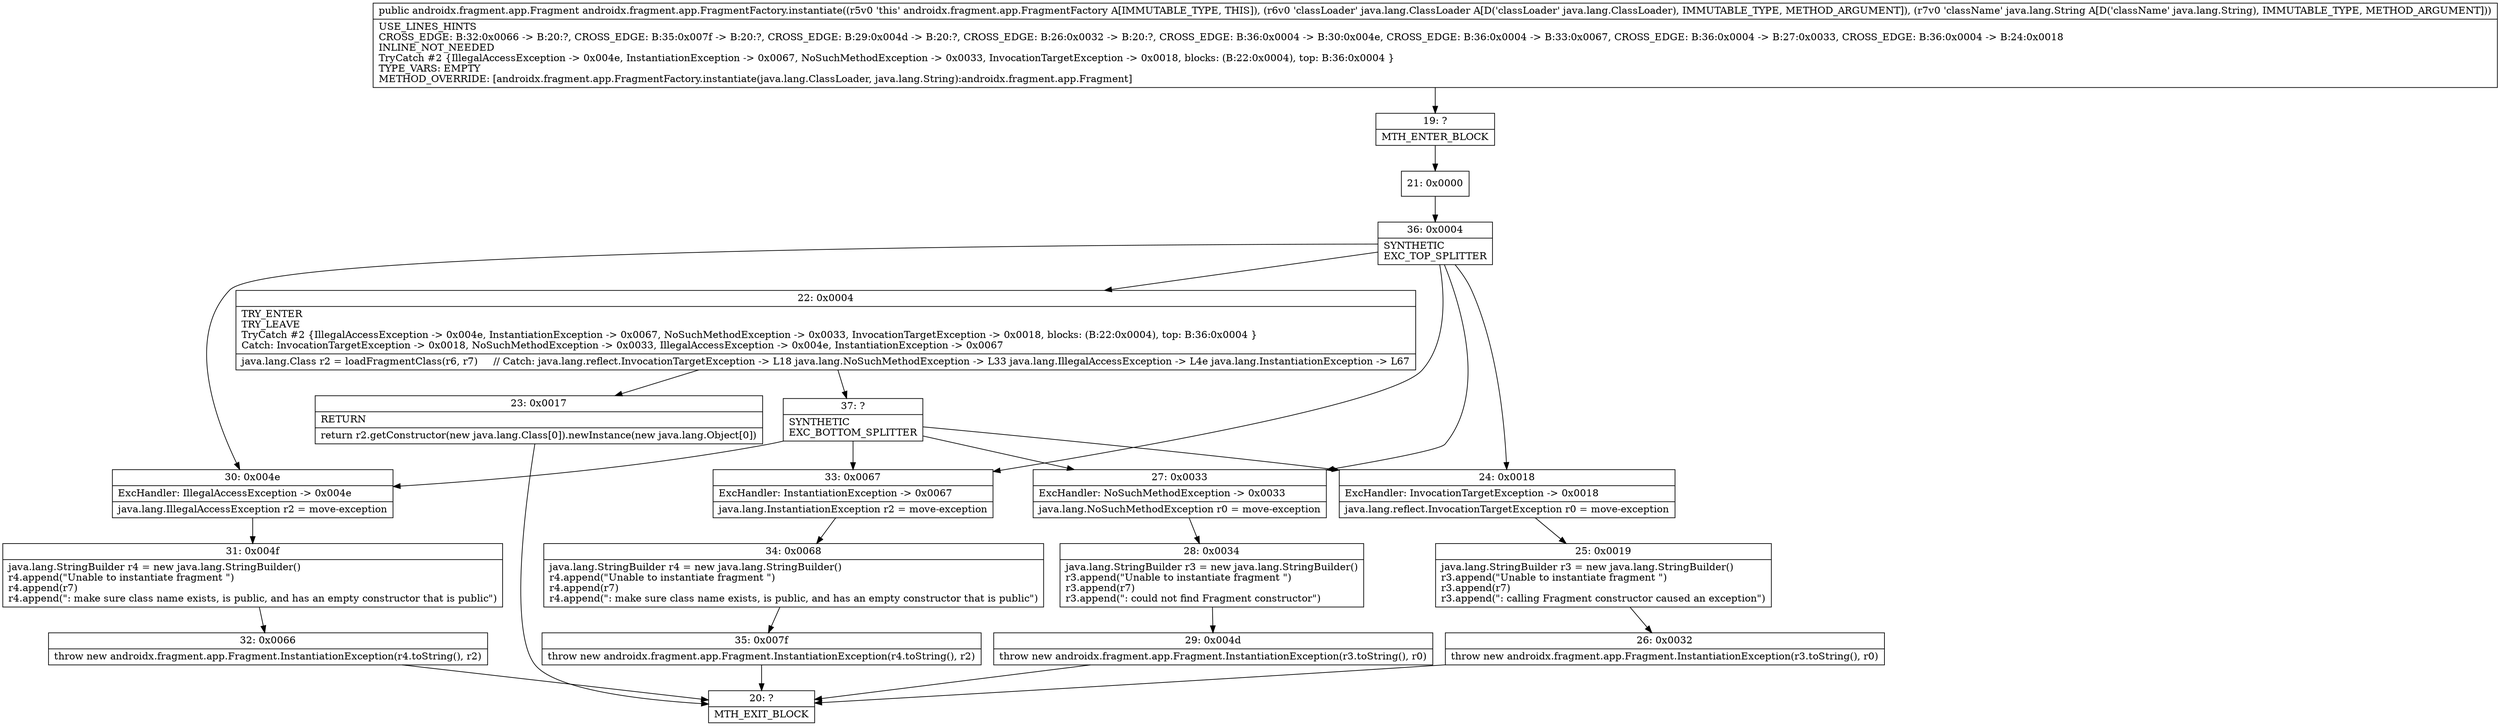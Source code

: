 digraph "CFG forandroidx.fragment.app.FragmentFactory.instantiate(Ljava\/lang\/ClassLoader;Ljava\/lang\/String;)Landroidx\/fragment\/app\/Fragment;" {
Node_19 [shape=record,label="{19\:\ ?|MTH_ENTER_BLOCK\l}"];
Node_21 [shape=record,label="{21\:\ 0x0000}"];
Node_36 [shape=record,label="{36\:\ 0x0004|SYNTHETIC\lEXC_TOP_SPLITTER\l}"];
Node_22 [shape=record,label="{22\:\ 0x0004|TRY_ENTER\lTRY_LEAVE\lTryCatch #2 \{IllegalAccessException \-\> 0x004e, InstantiationException \-\> 0x0067, NoSuchMethodException \-\> 0x0033, InvocationTargetException \-\> 0x0018, blocks: (B:22:0x0004), top: B:36:0x0004 \}\lCatch: InvocationTargetException \-\> 0x0018, NoSuchMethodException \-\> 0x0033, IllegalAccessException \-\> 0x004e, InstantiationException \-\> 0x0067\l|java.lang.Class r2 = loadFragmentClass(r6, r7)     \/\/ Catch: java.lang.reflect.InvocationTargetException \-\> L18 java.lang.NoSuchMethodException \-\> L33 java.lang.IllegalAccessException \-\> L4e java.lang.InstantiationException \-\> L67\l}"];
Node_23 [shape=record,label="{23\:\ 0x0017|RETURN\l|return r2.getConstructor(new java.lang.Class[0]).newInstance(new java.lang.Object[0])\l}"];
Node_20 [shape=record,label="{20\:\ ?|MTH_EXIT_BLOCK\l}"];
Node_37 [shape=record,label="{37\:\ ?|SYNTHETIC\lEXC_BOTTOM_SPLITTER\l}"];
Node_30 [shape=record,label="{30\:\ 0x004e|ExcHandler: IllegalAccessException \-\> 0x004e\l|java.lang.IllegalAccessException r2 = move\-exception\l}"];
Node_31 [shape=record,label="{31\:\ 0x004f|java.lang.StringBuilder r4 = new java.lang.StringBuilder()\lr4.append(\"Unable to instantiate fragment \")\lr4.append(r7)\lr4.append(\": make sure class name exists, is public, and has an empty constructor that is public\")\l}"];
Node_32 [shape=record,label="{32\:\ 0x0066|throw new androidx.fragment.app.Fragment.InstantiationException(r4.toString(), r2)\l}"];
Node_33 [shape=record,label="{33\:\ 0x0067|ExcHandler: InstantiationException \-\> 0x0067\l|java.lang.InstantiationException r2 = move\-exception\l}"];
Node_34 [shape=record,label="{34\:\ 0x0068|java.lang.StringBuilder r4 = new java.lang.StringBuilder()\lr4.append(\"Unable to instantiate fragment \")\lr4.append(r7)\lr4.append(\": make sure class name exists, is public, and has an empty constructor that is public\")\l}"];
Node_35 [shape=record,label="{35\:\ 0x007f|throw new androidx.fragment.app.Fragment.InstantiationException(r4.toString(), r2)\l}"];
Node_27 [shape=record,label="{27\:\ 0x0033|ExcHandler: NoSuchMethodException \-\> 0x0033\l|java.lang.NoSuchMethodException r0 = move\-exception\l}"];
Node_28 [shape=record,label="{28\:\ 0x0034|java.lang.StringBuilder r3 = new java.lang.StringBuilder()\lr3.append(\"Unable to instantiate fragment \")\lr3.append(r7)\lr3.append(\": could not find Fragment constructor\")\l}"];
Node_29 [shape=record,label="{29\:\ 0x004d|throw new androidx.fragment.app.Fragment.InstantiationException(r3.toString(), r0)\l}"];
Node_24 [shape=record,label="{24\:\ 0x0018|ExcHandler: InvocationTargetException \-\> 0x0018\l|java.lang.reflect.InvocationTargetException r0 = move\-exception\l}"];
Node_25 [shape=record,label="{25\:\ 0x0019|java.lang.StringBuilder r3 = new java.lang.StringBuilder()\lr3.append(\"Unable to instantiate fragment \")\lr3.append(r7)\lr3.append(\": calling Fragment constructor caused an exception\")\l}"];
Node_26 [shape=record,label="{26\:\ 0x0032|throw new androidx.fragment.app.Fragment.InstantiationException(r3.toString(), r0)\l}"];
MethodNode[shape=record,label="{public androidx.fragment.app.Fragment androidx.fragment.app.FragmentFactory.instantiate((r5v0 'this' androidx.fragment.app.FragmentFactory A[IMMUTABLE_TYPE, THIS]), (r6v0 'classLoader' java.lang.ClassLoader A[D('classLoader' java.lang.ClassLoader), IMMUTABLE_TYPE, METHOD_ARGUMENT]), (r7v0 'className' java.lang.String A[D('className' java.lang.String), IMMUTABLE_TYPE, METHOD_ARGUMENT]))  | USE_LINES_HINTS\lCROSS_EDGE: B:32:0x0066 \-\> B:20:?, CROSS_EDGE: B:35:0x007f \-\> B:20:?, CROSS_EDGE: B:29:0x004d \-\> B:20:?, CROSS_EDGE: B:26:0x0032 \-\> B:20:?, CROSS_EDGE: B:36:0x0004 \-\> B:30:0x004e, CROSS_EDGE: B:36:0x0004 \-\> B:33:0x0067, CROSS_EDGE: B:36:0x0004 \-\> B:27:0x0033, CROSS_EDGE: B:36:0x0004 \-\> B:24:0x0018\lINLINE_NOT_NEEDED\lTryCatch #2 \{IllegalAccessException \-\> 0x004e, InstantiationException \-\> 0x0067, NoSuchMethodException \-\> 0x0033, InvocationTargetException \-\> 0x0018, blocks: (B:22:0x0004), top: B:36:0x0004 \}\lTYPE_VARS: EMPTY\lMETHOD_OVERRIDE: [androidx.fragment.app.FragmentFactory.instantiate(java.lang.ClassLoader, java.lang.String):androidx.fragment.app.Fragment]\l}"];
MethodNode -> Node_19;Node_19 -> Node_21;
Node_21 -> Node_36;
Node_36 -> Node_22;
Node_36 -> Node_30;
Node_36 -> Node_33;
Node_36 -> Node_27;
Node_36 -> Node_24;
Node_22 -> Node_23;
Node_22 -> Node_37;
Node_23 -> Node_20;
Node_37 -> Node_30;
Node_37 -> Node_33;
Node_37 -> Node_27;
Node_37 -> Node_24;
Node_30 -> Node_31;
Node_31 -> Node_32;
Node_32 -> Node_20;
Node_33 -> Node_34;
Node_34 -> Node_35;
Node_35 -> Node_20;
Node_27 -> Node_28;
Node_28 -> Node_29;
Node_29 -> Node_20;
Node_24 -> Node_25;
Node_25 -> Node_26;
Node_26 -> Node_20;
}

